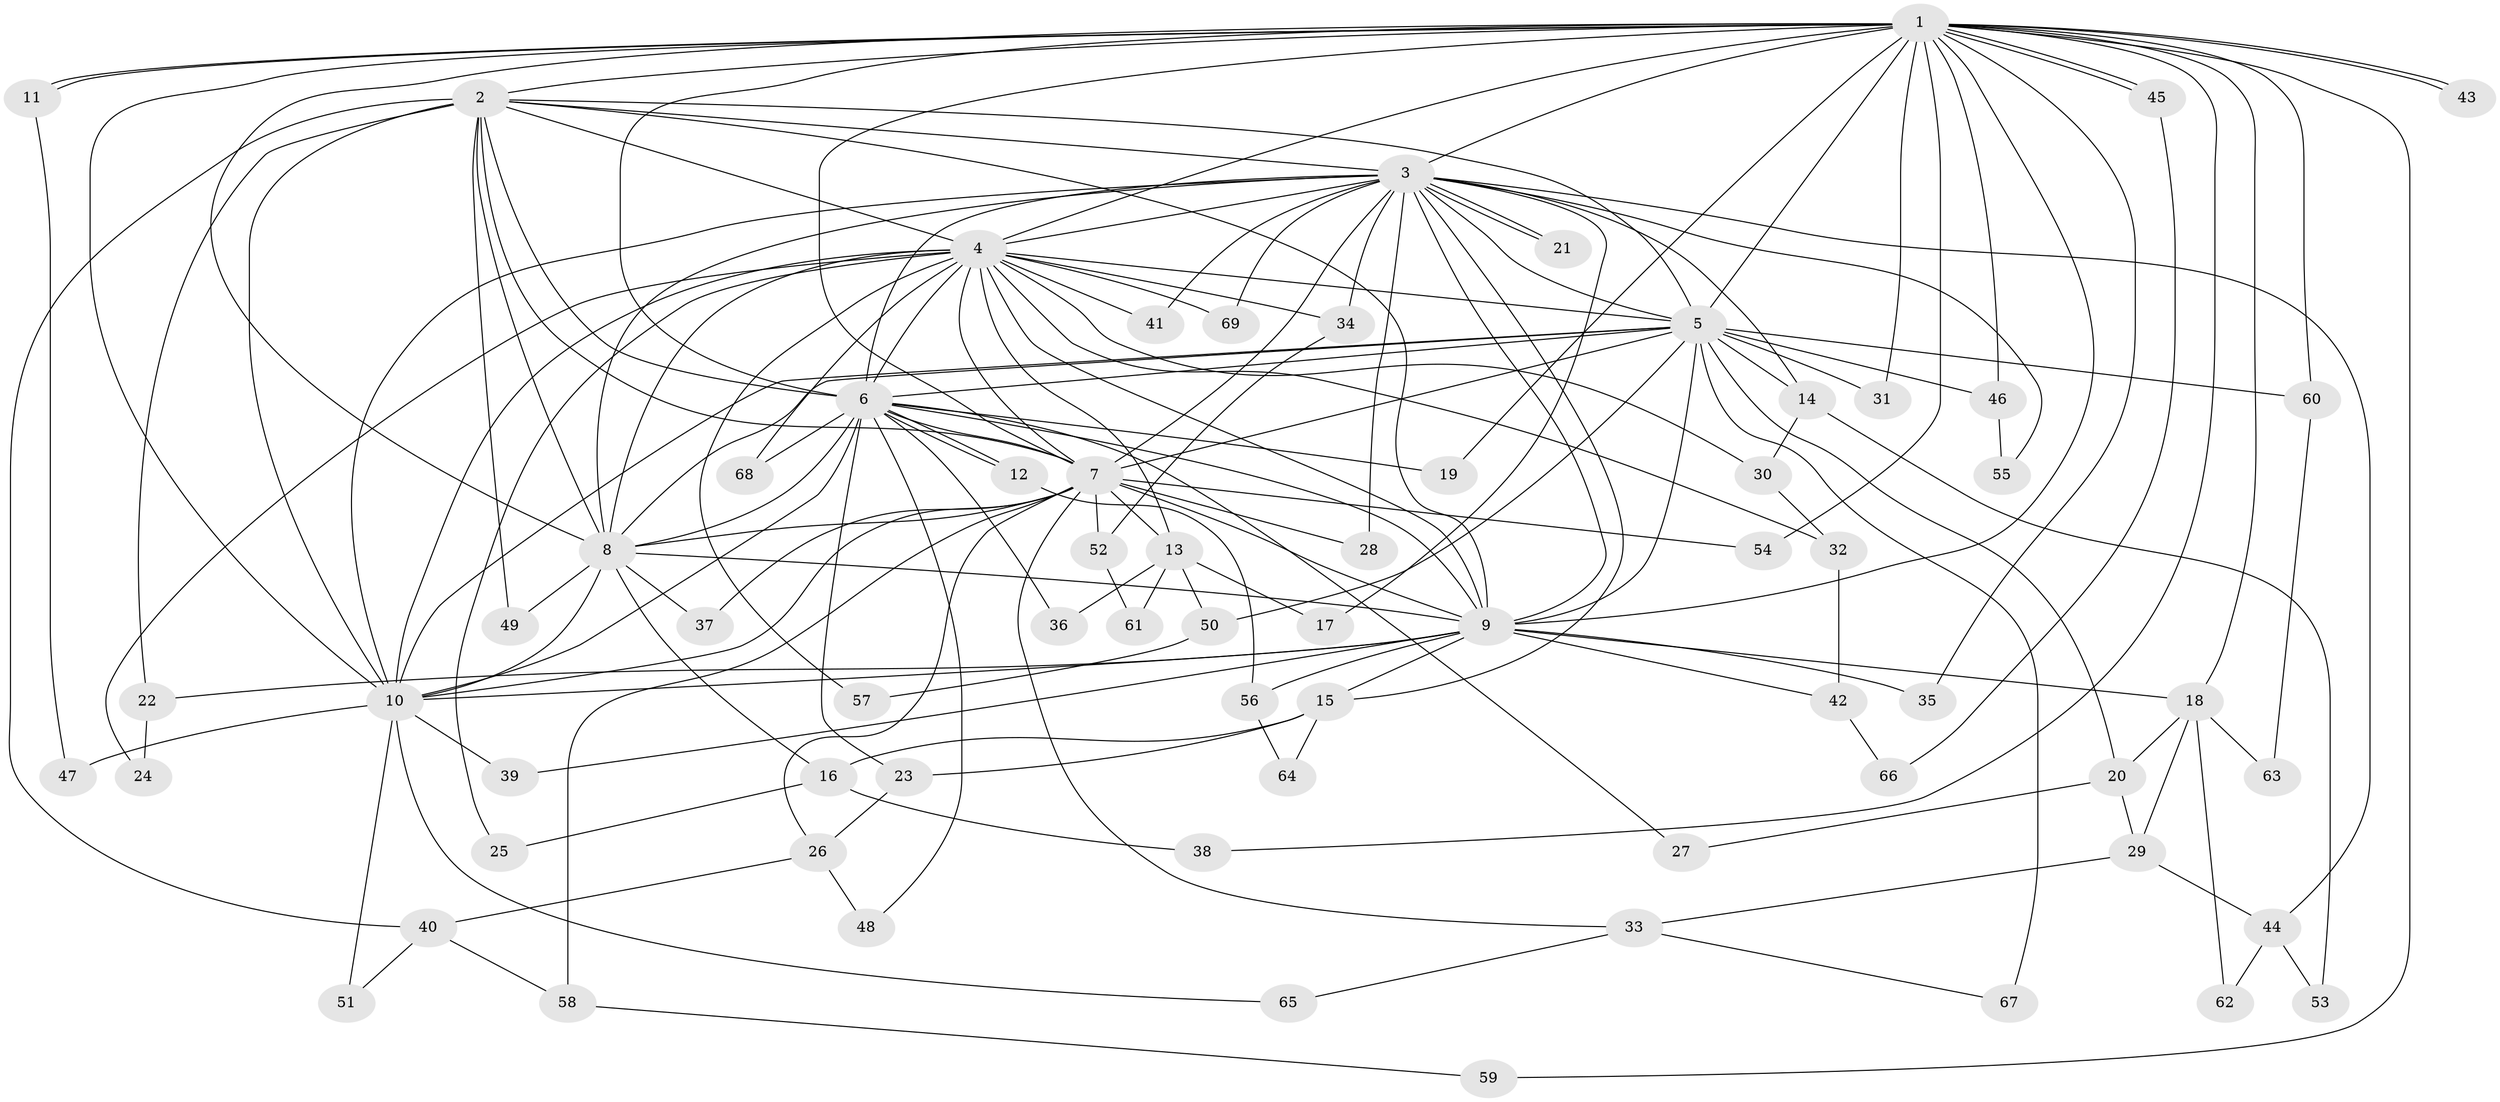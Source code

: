 // Generated by graph-tools (version 1.1) at 2025/46/03/09/25 04:46:29]
// undirected, 69 vertices, 163 edges
graph export_dot {
graph [start="1"]
  node [color=gray90,style=filled];
  1;
  2;
  3;
  4;
  5;
  6;
  7;
  8;
  9;
  10;
  11;
  12;
  13;
  14;
  15;
  16;
  17;
  18;
  19;
  20;
  21;
  22;
  23;
  24;
  25;
  26;
  27;
  28;
  29;
  30;
  31;
  32;
  33;
  34;
  35;
  36;
  37;
  38;
  39;
  40;
  41;
  42;
  43;
  44;
  45;
  46;
  47;
  48;
  49;
  50;
  51;
  52;
  53;
  54;
  55;
  56;
  57;
  58;
  59;
  60;
  61;
  62;
  63;
  64;
  65;
  66;
  67;
  68;
  69;
  1 -- 2;
  1 -- 3;
  1 -- 4;
  1 -- 5;
  1 -- 6;
  1 -- 7;
  1 -- 8;
  1 -- 9;
  1 -- 10;
  1 -- 11;
  1 -- 11;
  1 -- 18;
  1 -- 19;
  1 -- 31;
  1 -- 35;
  1 -- 38;
  1 -- 43;
  1 -- 43;
  1 -- 45;
  1 -- 45;
  1 -- 46;
  1 -- 54;
  1 -- 59;
  1 -- 60;
  2 -- 3;
  2 -- 4;
  2 -- 5;
  2 -- 6;
  2 -- 7;
  2 -- 8;
  2 -- 9;
  2 -- 10;
  2 -- 22;
  2 -- 40;
  2 -- 49;
  3 -- 4;
  3 -- 5;
  3 -- 6;
  3 -- 7;
  3 -- 8;
  3 -- 9;
  3 -- 10;
  3 -- 14;
  3 -- 15;
  3 -- 17;
  3 -- 21;
  3 -- 21;
  3 -- 28;
  3 -- 34;
  3 -- 41;
  3 -- 44;
  3 -- 55;
  3 -- 69;
  4 -- 5;
  4 -- 6;
  4 -- 7;
  4 -- 8;
  4 -- 9;
  4 -- 10;
  4 -- 13;
  4 -- 24;
  4 -- 25;
  4 -- 30;
  4 -- 32;
  4 -- 34;
  4 -- 41;
  4 -- 57;
  4 -- 68;
  4 -- 69;
  5 -- 6;
  5 -- 7;
  5 -- 8;
  5 -- 9;
  5 -- 10;
  5 -- 14;
  5 -- 20;
  5 -- 31;
  5 -- 46;
  5 -- 50;
  5 -- 60;
  5 -- 67;
  6 -- 7;
  6 -- 8;
  6 -- 9;
  6 -- 10;
  6 -- 12;
  6 -- 12;
  6 -- 19;
  6 -- 23;
  6 -- 27;
  6 -- 36;
  6 -- 48;
  6 -- 68;
  7 -- 8;
  7 -- 9;
  7 -- 10;
  7 -- 13;
  7 -- 26;
  7 -- 28;
  7 -- 33;
  7 -- 37;
  7 -- 52;
  7 -- 54;
  7 -- 58;
  8 -- 9;
  8 -- 10;
  8 -- 16;
  8 -- 37;
  8 -- 49;
  9 -- 10;
  9 -- 15;
  9 -- 18;
  9 -- 22;
  9 -- 35;
  9 -- 39;
  9 -- 42;
  9 -- 56;
  10 -- 39;
  10 -- 47;
  10 -- 51;
  10 -- 65;
  11 -- 47;
  12 -- 56;
  13 -- 17;
  13 -- 36;
  13 -- 50;
  13 -- 61;
  14 -- 30;
  14 -- 53;
  15 -- 16;
  15 -- 23;
  15 -- 64;
  16 -- 25;
  16 -- 38;
  18 -- 20;
  18 -- 29;
  18 -- 62;
  18 -- 63;
  20 -- 27;
  20 -- 29;
  22 -- 24;
  23 -- 26;
  26 -- 40;
  26 -- 48;
  29 -- 33;
  29 -- 44;
  30 -- 32;
  32 -- 42;
  33 -- 65;
  33 -- 67;
  34 -- 52;
  40 -- 51;
  40 -- 58;
  42 -- 66;
  44 -- 53;
  44 -- 62;
  45 -- 66;
  46 -- 55;
  50 -- 57;
  52 -- 61;
  56 -- 64;
  58 -- 59;
  60 -- 63;
}
